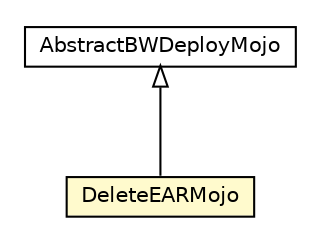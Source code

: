 #!/usr/local/bin/dot
#
# Class diagram 
# Generated by UMLGraph version R5_6-24-gf6e263 (http://www.umlgraph.org/)
#

digraph G {
	edge [fontname="Helvetica",fontsize=10,labelfontname="Helvetica",labelfontsize=10];
	node [fontname="Helvetica",fontsize=10,shape=plaintext];
	nodesep=0.25;
	ranksep=0.5;
	// fr.fastconnect.factory.tibco.bw.maven.deployment.DeleteEARMojo
	c2126 [label=<<table title="fr.fastconnect.factory.tibco.bw.maven.deployment.DeleteEARMojo" border="0" cellborder="1" cellspacing="0" cellpadding="2" port="p" bgcolor="lemonChiffon" href="./DeleteEARMojo.html">
		<tr><td><table border="0" cellspacing="0" cellpadding="1">
<tr><td align="center" balign="center"> DeleteEARMojo </td></tr>
		</table></td></tr>
		</table>>, URL="./DeleteEARMojo.html", fontname="Helvetica", fontcolor="black", fontsize=10.0];
	// fr.fastconnect.factory.tibco.bw.maven.deployment.AbstractBWDeployMojo
	c2127 [label=<<table title="fr.fastconnect.factory.tibco.bw.maven.deployment.AbstractBWDeployMojo" border="0" cellborder="1" cellspacing="0" cellpadding="2" port="p" href="./AbstractBWDeployMojo.html">
		<tr><td><table border="0" cellspacing="0" cellpadding="1">
<tr><td align="center" balign="center"> AbstractBWDeployMojo </td></tr>
		</table></td></tr>
		</table>>, URL="./AbstractBWDeployMojo.html", fontname="Helvetica", fontcolor="black", fontsize=10.0];
	//fr.fastconnect.factory.tibco.bw.maven.deployment.DeleteEARMojo extends fr.fastconnect.factory.tibco.bw.maven.deployment.AbstractBWDeployMojo
	c2127:p -> c2126:p [dir=back,arrowtail=empty];
}

